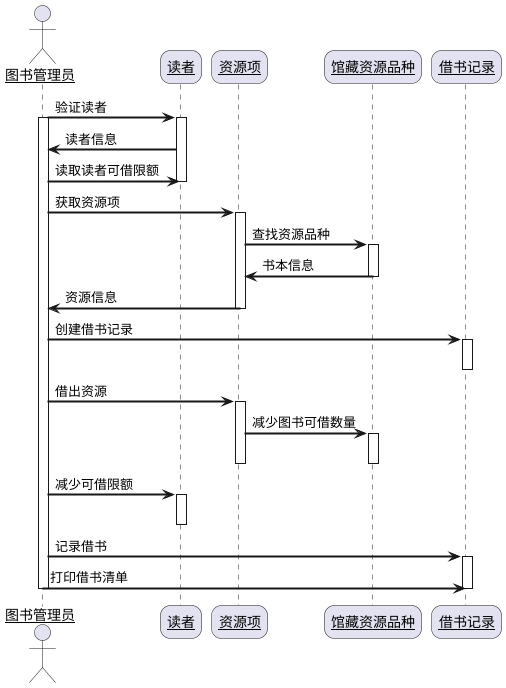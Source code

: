 @startuml
skinparam sequenceArrowThickness 2
skinparam roundcorner 20
skinparam maxmessagesize 60
skinparam sequenceParticipant underline

actor 图书管理员 as a
participant "读者" as b
participant "资源项" as c
participant "馆藏资源品种" as d
participant "借书记录" as e

a ->b:验证读者
activate a
activate b
b->a:读者信息
a->b:读取读者可借限额
deactivate b
a->c:获取资源项
activate c
c->d:查找资源品种
activate d
d->c:书本信息
deactivate d
c->a:资源信息
deactivate c
a->e:创建借书记录
activate e
deactivate e
a->c:借出资源
activate c
c->d:减少图书可借数量
activate d
deactivate d
deactivate c
a->b:减少可借限额
activate b
deactivate b
a->e:记录借书
activate e
a->e:打印借书清单
deactivate e
deactivate a
@enduml